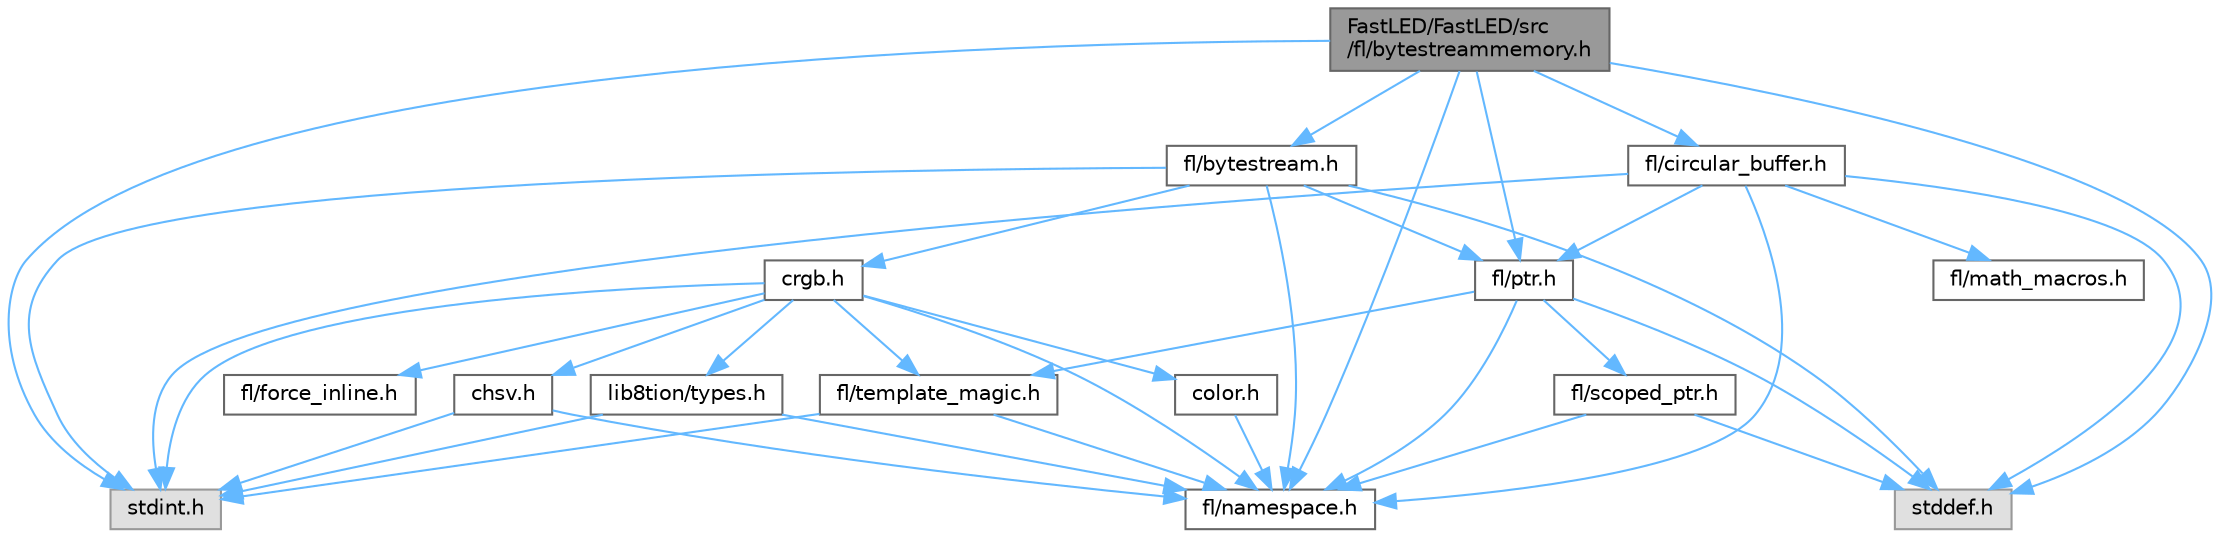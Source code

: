 digraph "FastLED/FastLED/src/fl/bytestreammemory.h"
{
 // LATEX_PDF_SIZE
  bgcolor="transparent";
  edge [fontname=Helvetica,fontsize=10,labelfontname=Helvetica,labelfontsize=10];
  node [fontname=Helvetica,fontsize=10,shape=box,height=0.2,width=0.4];
  Node1 [id="Node000001",label="FastLED/FastLED/src\l/fl/bytestreammemory.h",height=0.2,width=0.4,color="gray40", fillcolor="grey60", style="filled", fontcolor="black",tooltip=" "];
  Node1 -> Node2 [id="edge1_Node000001_Node000002",color="steelblue1",style="solid",tooltip=" "];
  Node2 [id="Node000002",label="stddef.h",height=0.2,width=0.4,color="grey60", fillcolor="#E0E0E0", style="filled",tooltip=" "];
  Node1 -> Node3 [id="edge2_Node000001_Node000003",color="steelblue1",style="solid",tooltip=" "];
  Node3 [id="Node000003",label="stdint.h",height=0.2,width=0.4,color="grey60", fillcolor="#E0E0E0", style="filled",tooltip=" "];
  Node1 -> Node4 [id="edge3_Node000001_Node000004",color="steelblue1",style="solid",tooltip=" "];
  Node4 [id="Node000004",label="fl/namespace.h",height=0.2,width=0.4,color="grey40", fillcolor="white", style="filled",URL="$df/d2a/namespace_8h.html",tooltip="Implements the FastLED namespace macros."];
  Node1 -> Node5 [id="edge4_Node000001_Node000005",color="steelblue1",style="solid",tooltip=" "];
  Node5 [id="Node000005",label="fl/ptr.h",height=0.2,width=0.4,color="grey40", fillcolor="white", style="filled",URL="$d7/df1/fl_2ptr_8h.html",tooltip=" "];
  Node5 -> Node2 [id="edge5_Node000005_Node000002",color="steelblue1",style="solid",tooltip=" "];
  Node5 -> Node4 [id="edge6_Node000005_Node000004",color="steelblue1",style="solid",tooltip=" "];
  Node5 -> Node6 [id="edge7_Node000005_Node000006",color="steelblue1",style="solid",tooltip=" "];
  Node6 [id="Node000006",label="fl/scoped_ptr.h",height=0.2,width=0.4,color="grey40", fillcolor="white", style="filled",URL="$df/d28/fl_2scoped__ptr_8h.html",tooltip=" "];
  Node6 -> Node2 [id="edge8_Node000006_Node000002",color="steelblue1",style="solid",tooltip=" "];
  Node6 -> Node4 [id="edge9_Node000006_Node000004",color="steelblue1",style="solid",tooltip=" "];
  Node5 -> Node7 [id="edge10_Node000005_Node000007",color="steelblue1",style="solid",tooltip=" "];
  Node7 [id="Node000007",label="fl/template_magic.h",height=0.2,width=0.4,color="grey40", fillcolor="white", style="filled",URL="$d8/d0c/template__magic_8h.html",tooltip=" "];
  Node7 -> Node3 [id="edge11_Node000007_Node000003",color="steelblue1",style="solid",tooltip=" "];
  Node7 -> Node4 [id="edge12_Node000007_Node000004",color="steelblue1",style="solid",tooltip=" "];
  Node1 -> Node8 [id="edge13_Node000001_Node000008",color="steelblue1",style="solid",tooltip=" "];
  Node8 [id="Node000008",label="fl/bytestream.h",height=0.2,width=0.4,color="grey40", fillcolor="white", style="filled",URL="$dd/d2b/bytestream_8h.html",tooltip=" "];
  Node8 -> Node2 [id="edge14_Node000008_Node000002",color="steelblue1",style="solid",tooltip=" "];
  Node8 -> Node3 [id="edge15_Node000008_Node000003",color="steelblue1",style="solid",tooltip=" "];
  Node8 -> Node4 [id="edge16_Node000008_Node000004",color="steelblue1",style="solid",tooltip=" "];
  Node8 -> Node5 [id="edge17_Node000008_Node000005",color="steelblue1",style="solid",tooltip=" "];
  Node8 -> Node9 [id="edge18_Node000008_Node000009",color="steelblue1",style="solid",tooltip=" "];
  Node9 [id="Node000009",label="crgb.h",height=0.2,width=0.4,color="grey40", fillcolor="white", style="filled",URL="$db/dd1/crgb_8h.html",tooltip="Defines the red, green, and blue (RGB) pixel struct."];
  Node9 -> Node3 [id="edge19_Node000009_Node000003",color="steelblue1",style="solid",tooltip=" "];
  Node9 -> Node10 [id="edge20_Node000009_Node000010",color="steelblue1",style="solid",tooltip=" "];
  Node10 [id="Node000010",label="chsv.h",height=0.2,width=0.4,color="grey40", fillcolor="white", style="filled",URL="$d8/dd0/chsv_8h.html",tooltip="Defines the hue, saturation, and value (HSV) pixel struct."];
  Node10 -> Node3 [id="edge21_Node000010_Node000003",color="steelblue1",style="solid",tooltip=" "];
  Node10 -> Node4 [id="edge22_Node000010_Node000004",color="steelblue1",style="solid",tooltip=" "];
  Node9 -> Node4 [id="edge23_Node000009_Node000004",color="steelblue1",style="solid",tooltip=" "];
  Node9 -> Node11 [id="edge24_Node000009_Node000011",color="steelblue1",style="solid",tooltip=" "];
  Node11 [id="Node000011",label="color.h",height=0.2,width=0.4,color="grey40", fillcolor="white", style="filled",URL="$d2/d6b/src_2color_8h.html",tooltip="Contains definitions for color correction and temperature."];
  Node11 -> Node4 [id="edge25_Node000011_Node000004",color="steelblue1",style="solid",tooltip=" "];
  Node9 -> Node12 [id="edge26_Node000009_Node000012",color="steelblue1",style="solid",tooltip=" "];
  Node12 [id="Node000012",label="lib8tion/types.h",height=0.2,width=0.4,color="grey40", fillcolor="white", style="filled",URL="$d9/ddf/lib8tion_2types_8h.html",tooltip="Defines fractional types used for lib8tion functions."];
  Node12 -> Node3 [id="edge27_Node000012_Node000003",color="steelblue1",style="solid",tooltip=" "];
  Node12 -> Node4 [id="edge28_Node000012_Node000004",color="steelblue1",style="solid",tooltip=" "];
  Node9 -> Node13 [id="edge29_Node000009_Node000013",color="steelblue1",style="solid",tooltip=" "];
  Node13 [id="Node000013",label="fl/force_inline.h",height=0.2,width=0.4,color="grey40", fillcolor="white", style="filled",URL="$d8/d2d/fl_2force__inline_8h.html",tooltip=" "];
  Node9 -> Node7 [id="edge30_Node000009_Node000007",color="steelblue1",style="solid",tooltip=" "];
  Node1 -> Node14 [id="edge31_Node000001_Node000014",color="steelblue1",style="solid",tooltip=" "];
  Node14 [id="Node000014",label="fl/circular_buffer.h",height=0.2,width=0.4,color="grey40", fillcolor="white", style="filled",URL="$d9/d43/circular__buffer_8h.html",tooltip=" "];
  Node14 -> Node2 [id="edge32_Node000014_Node000002",color="steelblue1",style="solid",tooltip=" "];
  Node14 -> Node3 [id="edge33_Node000014_Node000003",color="steelblue1",style="solid",tooltip=" "];
  Node14 -> Node4 [id="edge34_Node000014_Node000004",color="steelblue1",style="solid",tooltip=" "];
  Node14 -> Node5 [id="edge35_Node000014_Node000005",color="steelblue1",style="solid",tooltip=" "];
  Node14 -> Node15 [id="edge36_Node000014_Node000015",color="steelblue1",style="solid",tooltip=" "];
  Node15 [id="Node000015",label="fl/math_macros.h",height=0.2,width=0.4,color="grey40", fillcolor="white", style="filled",URL="$d0/d19/fl_2math__macros_8h.html",tooltip=" "];
}
